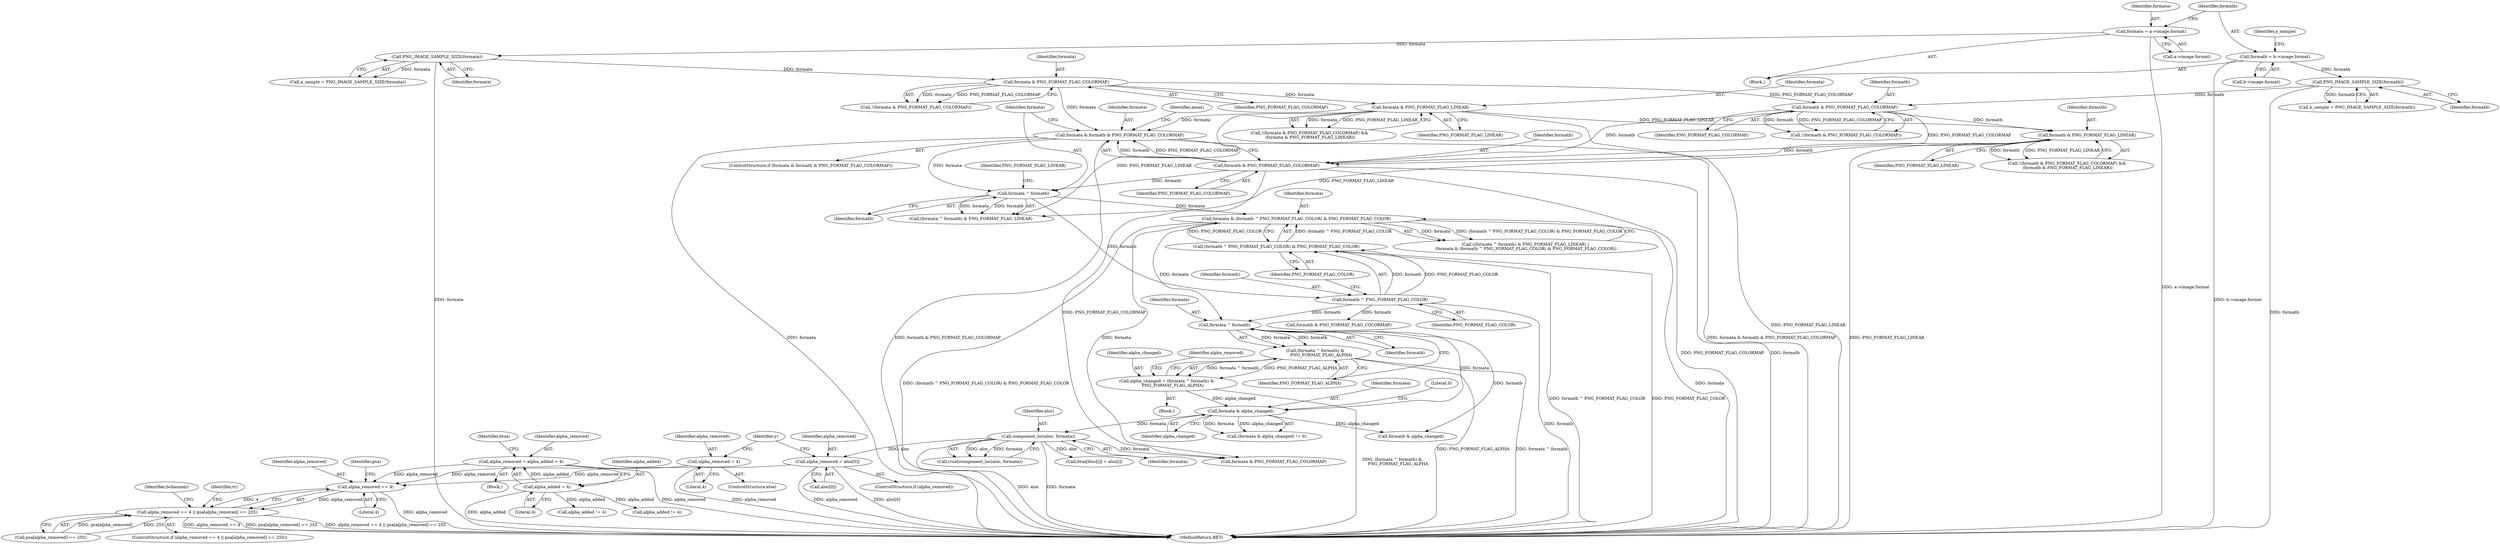 digraph "0_Android_9d4853418ab2f754c2b63e091c29c5529b8b86ca_27@API" {
"1000982" [label="(Call,alpha_removed == 4)"];
"1000781" [label="(Call,alpha_removed = alpha_added = 4)"];
"1000783" [label="(Call,alpha_added = 4)"];
"1000773" [label="(Call,alpha_removed = 4)"];
"1000767" [label="(Call,alpha_removed = aloc[0])"];
"1000722" [label="(Call,component_loc(aloc, formata))"];
"1000705" [label="(Call,formata & alpha_changed)"];
"1000698" [label="(Call,formata ^ formatb)"];
"1000686" [label="(Call,formata & (formatb ^ PNG_FORMAT_FLAG_COLOR) & PNG_FORMAT_FLAG_COLOR)"];
"1000682" [label="(Call,formata ^ formatb)"];
"1000303" [label="(Call,formata & formatb & PNG_FORMAT_FLAG_COLORMAP)"];
"1000257" [label="(Call,formata & PNG_FORMAT_FLAG_COLORMAP)"];
"1000208" [label="(Call,PNG_IMAGE_SAMPLE_SIZE(formata))"];
"1000190" [label="(Call,formata = a->image.format)"];
"1000260" [label="(Call,formata & PNG_FORMAT_FLAG_LINEAR)"];
"1000305" [label="(Call,formatb & PNG_FORMAT_FLAG_COLORMAP)"];
"1000272" [label="(Call,formatb & PNG_FORMAT_FLAG_LINEAR)"];
"1000269" [label="(Call,formatb & PNG_FORMAT_FLAG_COLORMAP)"];
"1000213" [label="(Call,PNG_IMAGE_SAMPLE_SIZE(formatb))"];
"1000198" [label="(Call,formatb = b->image.format)"];
"1000688" [label="(Call,(formatb ^ PNG_FORMAT_FLAG_COLOR) & PNG_FORMAT_FLAG_COLOR)"];
"1000689" [label="(Call,formatb ^ PNG_FORMAT_FLAG_COLOR)"];
"1000695" [label="(Call,alpha_changed = (formata ^ formatb) &\n         PNG_FORMAT_FLAG_ALPHA)"];
"1000697" [label="(Call,(formata ^ formatb) &\n         PNG_FORMAT_FLAG_ALPHA)"];
"1000981" [label="(Call,alpha_removed == 4 || psa[alpha_removed] == 255)"];
"1000870" [label="(Call,formatb & PNG_FORMAT_FLAG_COLORMAP)"];
"1000722" [label="(Call,component_loc(aloc, formata))"];
"1000745" [label="(Call,btoa[bloc[i]] = aloc[i])"];
"1000967" [label="(Call,alpha_added != 4)"];
"1000706" [label="(Identifier,formata)"];
"1000768" [label="(Identifier,alpha_removed)"];
"1000685" [label="(Identifier,PNG_FORMAT_FLAG_LINEAR)"];
"1000693" [label="(Block,)"];
"1000257" [label="(Call,formata & PNG_FORMAT_FLAG_COLORMAP)"];
"1000272" [label="(Call,formatb & PNG_FORMAT_FLAG_LINEAR)"];
"1000704" [label="(Call,(formata & alpha_changed) != 0)"];
"1000689" [label="(Call,formatb ^ PNG_FORMAT_FLAG_COLOR)"];
"1000805" [label="(Identifier,y)"];
"1000690" [label="(Identifier,formatb)"];
"1000302" [label="(ControlStructure,if (formata & formatb & PNG_FORMAT_FLAG_COLORMAP))"];
"1000782" [label="(Identifier,alpha_removed)"];
"1000213" [label="(Call,PNG_IMAGE_SAMPLE_SIZE(formatb))"];
"1000260" [label="(Call,formata & PNG_FORMAT_FLAG_LINEAR)"];
"1000268" [label="(Call,!(formatb & PNG_FORMAT_FLAG_COLORMAP))"];
"1000691" [label="(Identifier,PNG_FORMAT_FLAG_COLOR)"];
"1000683" [label="(Identifier,formata)"];
"1000270" [label="(Identifier,formatb)"];
"1000199" [label="(Identifier,formatb)"];
"1000984" [label="(Literal,4)"];
"1000982" [label="(Call,alpha_removed == 4)"];
"1000700" [label="(Identifier,formatb)"];
"1000209" [label="(Identifier,formata)"];
"1000258" [label="(Identifier,formata)"];
"1000681" [label="(Call,(formata ^ formatb) & PNG_FORMAT_FLAG_LINEAR)"];
"1000769" [label="(Call,aloc[0])"];
"1000682" [label="(Call,formata ^ formatb)"];
"1000784" [label="(Identifier,alpha_added)"];
"1000983" [label="(Identifier,alpha_removed)"];
"1000788" [label="(Identifier,btoa)"];
"1000191" [label="(Identifier,formata)"];
"1000261" [label="(Identifier,formata)"];
"1000198" [label="(Call,formatb = b->image.format)"];
"1000699" [label="(Identifier,formata)"];
"1000144" [label="(Block,)"];
"1000259" [label="(Identifier,PNG_FORMAT_FLAG_COLORMAP)"];
"1000692" [label="(Identifier,PNG_FORMAT_FLAG_COLOR)"];
"1000306" [label="(Identifier,formatb)"];
"1000774" [label="(Identifier,alpha_removed)"];
"1000303" [label="(Call,formata & formatb & PNG_FORMAT_FLAG_COLORMAP)"];
"1000305" [label="(Call,formatb & PNG_FORMAT_FLAG_COLORMAP)"];
"1000705" [label="(Call,formata & alpha_changed)"];
"1000985" [label="(Call,psa[alpha_removed] == 255)"];
"1000190" [label="(Call,formata = a->image.format)"];
"1000267" [label="(Call,!(formatb & PNG_FORMAT_FLAG_COLORMAP) &&\n (formatb & PNG_FORMAT_FLAG_LINEAR))"];
"1000777" [label="(Block,)"];
"1000200" [label="(Call,b->image.format)"];
"1001061" [label="(Identifier,tr)"];
"1000695" [label="(Call,alpha_changed = (formata ^ formatb) &\n         PNG_FORMAT_FLAG_ALPHA)"];
"1000269" [label="(Call,formatb & PNG_FORMAT_FLAG_COLORMAP)"];
"1000765" [label="(ControlStructure,if (alpha_removed))"];
"1000315" [label="(Identifier,amax)"];
"1000211" [label="(Call,b_sample = PNG_IMAGE_SAMPLE_SIZE(formatb))"];
"1000773" [label="(Call,alpha_removed = 4)"];
"1000687" [label="(Identifier,formata)"];
"1000987" [label="(Identifier,psa)"];
"1000783" [label="(Call,alpha_added = 4)"];
"1000271" [label="(Identifier,PNG_FORMAT_FLAG_COLORMAP)"];
"1000304" [label="(Identifier,formata)"];
"1001128" [label="(MethodReturn,RET)"];
"1000767" [label="(Call,alpha_removed = aloc[0])"];
"1000684" [label="(Identifier,formatb)"];
"1000207" [label="(Identifier,a_sample)"];
"1000262" [label="(Identifier,PNG_FORMAT_FLAG_LINEAR)"];
"1000255" [label="(Call,!(formata & PNG_FORMAT_FLAG_COLORMAP) &&\n (formata & PNG_FORMAT_FLAG_LINEAR))"];
"1000992" [label="(Identifier,bchannels)"];
"1001044" [label="(Call,alpha_added != 4)"];
"1000192" [label="(Call,a->image.format)"];
"1000696" [label="(Identifier,alpha_changed)"];
"1000703" [label="(Identifier,alpha_removed)"];
"1000724" [label="(Identifier,formata)"];
"1000708" [label="(Literal,0)"];
"1000785" [label="(Literal,4)"];
"1000723" [label="(Identifier,aloc)"];
"1000712" [label="(Call,formatb & alpha_changed)"];
"1000980" [label="(ControlStructure,if (alpha_removed == 4 || psa[alpha_removed] == 255))"];
"1000686" [label="(Call,formata & (formatb ^ PNG_FORMAT_FLAG_COLOR) & PNG_FORMAT_FLAG_COLOR)"];
"1000256" [label="(Call,!(formata & PNG_FORMAT_FLAG_COLORMAP))"];
"1000981" [label="(Call,alpha_removed == 4 || psa[alpha_removed] == 255)"];
"1000707" [label="(Identifier,alpha_changed)"];
"1000214" [label="(Identifier,formatb)"];
"1000680" [label="(Call,((formata ^ formatb) & PNG_FORMAT_FLAG_LINEAR) |\n (formata & (formatb ^ PNG_FORMAT_FLAG_COLOR) & PNG_FORMAT_FLAG_COLOR))"];
"1000781" [label="(Call,alpha_removed = alpha_added = 4)"];
"1000845" [label="(Call,formata & PNG_FORMAT_FLAG_COLORMAP)"];
"1000775" [label="(Literal,4)"];
"1000273" [label="(Identifier,formatb)"];
"1000772" [label="(ControlStructure,else)"];
"1000206" [label="(Call,a_sample = PNG_IMAGE_SAMPLE_SIZE(formata))"];
"1000698" [label="(Call,formata ^ formatb)"];
"1000701" [label="(Identifier,PNG_FORMAT_FLAG_ALPHA)"];
"1000720" [label="(Call,(void)component_loc(aloc, formata))"];
"1000208" [label="(Call,PNG_IMAGE_SAMPLE_SIZE(formata))"];
"1000307" [label="(Identifier,PNG_FORMAT_FLAG_COLORMAP)"];
"1000688" [label="(Call,(formatb ^ PNG_FORMAT_FLAG_COLOR) & PNG_FORMAT_FLAG_COLOR)"];
"1000697" [label="(Call,(formata ^ formatb) &\n         PNG_FORMAT_FLAG_ALPHA)"];
"1000274" [label="(Identifier,PNG_FORMAT_FLAG_LINEAR)"];
"1000982" -> "1000981"  [label="AST: "];
"1000982" -> "1000984"  [label="CFG: "];
"1000983" -> "1000982"  [label="AST: "];
"1000984" -> "1000982"  [label="AST: "];
"1000987" -> "1000982"  [label="CFG: "];
"1000981" -> "1000982"  [label="CFG: "];
"1000982" -> "1001128"  [label="DDG: alpha_removed"];
"1000982" -> "1000981"  [label="DDG: alpha_removed"];
"1000982" -> "1000981"  [label="DDG: 4"];
"1000781" -> "1000982"  [label="DDG: alpha_removed"];
"1000773" -> "1000982"  [label="DDG: alpha_removed"];
"1000767" -> "1000982"  [label="DDG: alpha_removed"];
"1000781" -> "1000777"  [label="AST: "];
"1000781" -> "1000783"  [label="CFG: "];
"1000782" -> "1000781"  [label="AST: "];
"1000783" -> "1000781"  [label="AST: "];
"1000788" -> "1000781"  [label="CFG: "];
"1000781" -> "1001128"  [label="DDG: alpha_removed"];
"1000783" -> "1000781"  [label="DDG: alpha_added"];
"1000783" -> "1000785"  [label="CFG: "];
"1000784" -> "1000783"  [label="AST: "];
"1000785" -> "1000783"  [label="AST: "];
"1000783" -> "1001128"  [label="DDG: alpha_added"];
"1000783" -> "1000967"  [label="DDG: alpha_added"];
"1000783" -> "1001044"  [label="DDG: alpha_added"];
"1000773" -> "1000772"  [label="AST: "];
"1000773" -> "1000775"  [label="CFG: "];
"1000774" -> "1000773"  [label="AST: "];
"1000775" -> "1000773"  [label="AST: "];
"1000805" -> "1000773"  [label="CFG: "];
"1000773" -> "1001128"  [label="DDG: alpha_removed"];
"1000767" -> "1000765"  [label="AST: "];
"1000767" -> "1000769"  [label="CFG: "];
"1000768" -> "1000767"  [label="AST: "];
"1000769" -> "1000767"  [label="AST: "];
"1000805" -> "1000767"  [label="CFG: "];
"1000767" -> "1001128"  [label="DDG: aloc[0]"];
"1000767" -> "1001128"  [label="DDG: alpha_removed"];
"1000722" -> "1000767"  [label="DDG: aloc"];
"1000722" -> "1000720"  [label="AST: "];
"1000722" -> "1000724"  [label="CFG: "];
"1000723" -> "1000722"  [label="AST: "];
"1000724" -> "1000722"  [label="AST: "];
"1000720" -> "1000722"  [label="CFG: "];
"1000722" -> "1001128"  [label="DDG: formata"];
"1000722" -> "1001128"  [label="DDG: aloc"];
"1000722" -> "1000720"  [label="DDG: aloc"];
"1000722" -> "1000720"  [label="DDG: formata"];
"1000705" -> "1000722"  [label="DDG: formata"];
"1000722" -> "1000745"  [label="DDG: aloc"];
"1000722" -> "1000845"  [label="DDG: formata"];
"1000705" -> "1000704"  [label="AST: "];
"1000705" -> "1000707"  [label="CFG: "];
"1000706" -> "1000705"  [label="AST: "];
"1000707" -> "1000705"  [label="AST: "];
"1000708" -> "1000705"  [label="CFG: "];
"1000705" -> "1000704"  [label="DDG: formata"];
"1000705" -> "1000704"  [label="DDG: alpha_changed"];
"1000698" -> "1000705"  [label="DDG: formata"];
"1000695" -> "1000705"  [label="DDG: alpha_changed"];
"1000705" -> "1000712"  [label="DDG: alpha_changed"];
"1000698" -> "1000697"  [label="AST: "];
"1000698" -> "1000700"  [label="CFG: "];
"1000699" -> "1000698"  [label="AST: "];
"1000700" -> "1000698"  [label="AST: "];
"1000701" -> "1000698"  [label="CFG: "];
"1000698" -> "1000697"  [label="DDG: formata"];
"1000698" -> "1000697"  [label="DDG: formatb"];
"1000686" -> "1000698"  [label="DDG: formata"];
"1000689" -> "1000698"  [label="DDG: formatb"];
"1000698" -> "1000712"  [label="DDG: formatb"];
"1000686" -> "1000680"  [label="AST: "];
"1000686" -> "1000688"  [label="CFG: "];
"1000687" -> "1000686"  [label="AST: "];
"1000688" -> "1000686"  [label="AST: "];
"1000680" -> "1000686"  [label="CFG: "];
"1000686" -> "1001128"  [label="DDG: formata"];
"1000686" -> "1001128"  [label="DDG: (formatb ^ PNG_FORMAT_FLAG_COLOR) & PNG_FORMAT_FLAG_COLOR"];
"1000686" -> "1000680"  [label="DDG: formata"];
"1000686" -> "1000680"  [label="DDG: (formatb ^ PNG_FORMAT_FLAG_COLOR) & PNG_FORMAT_FLAG_COLOR"];
"1000682" -> "1000686"  [label="DDG: formata"];
"1000688" -> "1000686"  [label="DDG: formatb ^ PNG_FORMAT_FLAG_COLOR"];
"1000688" -> "1000686"  [label="DDG: PNG_FORMAT_FLAG_COLOR"];
"1000686" -> "1000845"  [label="DDG: formata"];
"1000682" -> "1000681"  [label="AST: "];
"1000682" -> "1000684"  [label="CFG: "];
"1000683" -> "1000682"  [label="AST: "];
"1000684" -> "1000682"  [label="AST: "];
"1000685" -> "1000682"  [label="CFG: "];
"1000682" -> "1000681"  [label="DDG: formata"];
"1000682" -> "1000681"  [label="DDG: formatb"];
"1000303" -> "1000682"  [label="DDG: formata"];
"1000305" -> "1000682"  [label="DDG: formatb"];
"1000682" -> "1000689"  [label="DDG: formatb"];
"1000303" -> "1000302"  [label="AST: "];
"1000303" -> "1000305"  [label="CFG: "];
"1000304" -> "1000303"  [label="AST: "];
"1000305" -> "1000303"  [label="AST: "];
"1000315" -> "1000303"  [label="CFG: "];
"1000683" -> "1000303"  [label="CFG: "];
"1000303" -> "1001128"  [label="DDG: formata"];
"1000303" -> "1001128"  [label="DDG: formata & formatb & PNG_FORMAT_FLAG_COLORMAP"];
"1000303" -> "1001128"  [label="DDG: formatb & PNG_FORMAT_FLAG_COLORMAP"];
"1000257" -> "1000303"  [label="DDG: formata"];
"1000260" -> "1000303"  [label="DDG: formata"];
"1000305" -> "1000303"  [label="DDG: formatb"];
"1000305" -> "1000303"  [label="DDG: PNG_FORMAT_FLAG_COLORMAP"];
"1000257" -> "1000256"  [label="AST: "];
"1000257" -> "1000259"  [label="CFG: "];
"1000258" -> "1000257"  [label="AST: "];
"1000259" -> "1000257"  [label="AST: "];
"1000256" -> "1000257"  [label="CFG: "];
"1000257" -> "1000256"  [label="DDG: formata"];
"1000257" -> "1000256"  [label="DDG: PNG_FORMAT_FLAG_COLORMAP"];
"1000208" -> "1000257"  [label="DDG: formata"];
"1000257" -> "1000260"  [label="DDG: formata"];
"1000257" -> "1000269"  [label="DDG: PNG_FORMAT_FLAG_COLORMAP"];
"1000208" -> "1000206"  [label="AST: "];
"1000208" -> "1000209"  [label="CFG: "];
"1000209" -> "1000208"  [label="AST: "];
"1000206" -> "1000208"  [label="CFG: "];
"1000208" -> "1001128"  [label="DDG: formata"];
"1000208" -> "1000206"  [label="DDG: formata"];
"1000190" -> "1000208"  [label="DDG: formata"];
"1000190" -> "1000144"  [label="AST: "];
"1000190" -> "1000192"  [label="CFG: "];
"1000191" -> "1000190"  [label="AST: "];
"1000192" -> "1000190"  [label="AST: "];
"1000199" -> "1000190"  [label="CFG: "];
"1000190" -> "1001128"  [label="DDG: a->image.format"];
"1000260" -> "1000255"  [label="AST: "];
"1000260" -> "1000262"  [label="CFG: "];
"1000261" -> "1000260"  [label="AST: "];
"1000262" -> "1000260"  [label="AST: "];
"1000255" -> "1000260"  [label="CFG: "];
"1000260" -> "1001128"  [label="DDG: PNG_FORMAT_FLAG_LINEAR"];
"1000260" -> "1000255"  [label="DDG: formata"];
"1000260" -> "1000255"  [label="DDG: PNG_FORMAT_FLAG_LINEAR"];
"1000260" -> "1000272"  [label="DDG: PNG_FORMAT_FLAG_LINEAR"];
"1000260" -> "1000681"  [label="DDG: PNG_FORMAT_FLAG_LINEAR"];
"1000305" -> "1000307"  [label="CFG: "];
"1000306" -> "1000305"  [label="AST: "];
"1000307" -> "1000305"  [label="AST: "];
"1000305" -> "1001128"  [label="DDG: PNG_FORMAT_FLAG_COLORMAP"];
"1000305" -> "1001128"  [label="DDG: formatb"];
"1000272" -> "1000305"  [label="DDG: formatb"];
"1000269" -> "1000305"  [label="DDG: formatb"];
"1000269" -> "1000305"  [label="DDG: PNG_FORMAT_FLAG_COLORMAP"];
"1000305" -> "1000845"  [label="DDG: PNG_FORMAT_FLAG_COLORMAP"];
"1000272" -> "1000267"  [label="AST: "];
"1000272" -> "1000274"  [label="CFG: "];
"1000273" -> "1000272"  [label="AST: "];
"1000274" -> "1000272"  [label="AST: "];
"1000267" -> "1000272"  [label="CFG: "];
"1000272" -> "1001128"  [label="DDG: PNG_FORMAT_FLAG_LINEAR"];
"1000272" -> "1000267"  [label="DDG: formatb"];
"1000272" -> "1000267"  [label="DDG: PNG_FORMAT_FLAG_LINEAR"];
"1000269" -> "1000272"  [label="DDG: formatb"];
"1000272" -> "1000681"  [label="DDG: PNG_FORMAT_FLAG_LINEAR"];
"1000269" -> "1000268"  [label="AST: "];
"1000269" -> "1000271"  [label="CFG: "];
"1000270" -> "1000269"  [label="AST: "];
"1000271" -> "1000269"  [label="AST: "];
"1000268" -> "1000269"  [label="CFG: "];
"1000269" -> "1000268"  [label="DDG: formatb"];
"1000269" -> "1000268"  [label="DDG: PNG_FORMAT_FLAG_COLORMAP"];
"1000213" -> "1000269"  [label="DDG: formatb"];
"1000213" -> "1000211"  [label="AST: "];
"1000213" -> "1000214"  [label="CFG: "];
"1000214" -> "1000213"  [label="AST: "];
"1000211" -> "1000213"  [label="CFG: "];
"1000213" -> "1001128"  [label="DDG: formatb"];
"1000213" -> "1000211"  [label="DDG: formatb"];
"1000198" -> "1000213"  [label="DDG: formatb"];
"1000198" -> "1000144"  [label="AST: "];
"1000198" -> "1000200"  [label="CFG: "];
"1000199" -> "1000198"  [label="AST: "];
"1000200" -> "1000198"  [label="AST: "];
"1000207" -> "1000198"  [label="CFG: "];
"1000198" -> "1001128"  [label="DDG: b->image.format"];
"1000688" -> "1000692"  [label="CFG: "];
"1000689" -> "1000688"  [label="AST: "];
"1000692" -> "1000688"  [label="AST: "];
"1000688" -> "1001128"  [label="DDG: formatb ^ PNG_FORMAT_FLAG_COLOR"];
"1000688" -> "1001128"  [label="DDG: PNG_FORMAT_FLAG_COLOR"];
"1000689" -> "1000688"  [label="DDG: formatb"];
"1000689" -> "1000688"  [label="DDG: PNG_FORMAT_FLAG_COLOR"];
"1000689" -> "1000691"  [label="CFG: "];
"1000690" -> "1000689"  [label="AST: "];
"1000691" -> "1000689"  [label="AST: "];
"1000692" -> "1000689"  [label="CFG: "];
"1000689" -> "1001128"  [label="DDG: formatb"];
"1000689" -> "1000870"  [label="DDG: formatb"];
"1000695" -> "1000693"  [label="AST: "];
"1000695" -> "1000697"  [label="CFG: "];
"1000696" -> "1000695"  [label="AST: "];
"1000697" -> "1000695"  [label="AST: "];
"1000703" -> "1000695"  [label="CFG: "];
"1000695" -> "1001128"  [label="DDG: (formata ^ formatb) &\n         PNG_FORMAT_FLAG_ALPHA"];
"1000697" -> "1000695"  [label="DDG: formata ^ formatb"];
"1000697" -> "1000695"  [label="DDG: PNG_FORMAT_FLAG_ALPHA"];
"1000697" -> "1000701"  [label="CFG: "];
"1000701" -> "1000697"  [label="AST: "];
"1000697" -> "1001128"  [label="DDG: PNG_FORMAT_FLAG_ALPHA"];
"1000697" -> "1001128"  [label="DDG: formata ^ formatb"];
"1000981" -> "1000980"  [label="AST: "];
"1000981" -> "1000985"  [label="CFG: "];
"1000985" -> "1000981"  [label="AST: "];
"1000992" -> "1000981"  [label="CFG: "];
"1001061" -> "1000981"  [label="CFG: "];
"1000981" -> "1001128"  [label="DDG: alpha_removed == 4 || psa[alpha_removed] == 255"];
"1000981" -> "1001128"  [label="DDG: alpha_removed == 4"];
"1000981" -> "1001128"  [label="DDG: psa[alpha_removed] == 255"];
"1000985" -> "1000981"  [label="DDG: psa[alpha_removed]"];
"1000985" -> "1000981"  [label="DDG: 255"];
}

